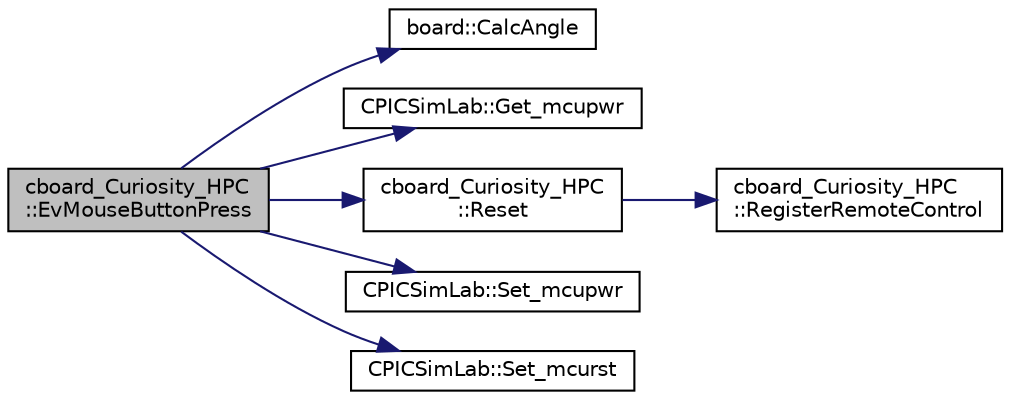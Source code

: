 digraph "cboard_Curiosity_HPC::EvMouseButtonPress"
{
 // LATEX_PDF_SIZE
  edge [fontname="Helvetica",fontsize="10",labelfontname="Helvetica",labelfontsize="10"];
  node [fontname="Helvetica",fontsize="10",shape=record];
  rankdir="LR";
  Node1 [label="cboard_Curiosity_HPC\l::EvMouseButtonPress",height=0.2,width=0.4,color="black", fillcolor="grey75", style="filled", fontcolor="black",tooltip="Event on the board."];
  Node1 -> Node2 [color="midnightblue",fontsize="10",style="solid",fontname="Helvetica"];
  Node2 [label="board::CalcAngle",height=0.2,width=0.4,color="black", fillcolor="white", style="filled",URL="$classboard.html#ad33f3c379cd910e781572ea1c110f844",tooltip="Calc rotary potentiometer angle."];
  Node1 -> Node3 [color="midnightblue",fontsize="10",style="solid",fontname="Helvetica"];
  Node3 [label="CPICSimLab::Get_mcupwr",height=0.2,width=0.4,color="black", fillcolor="white", style="filled",URL="$class_c_p_i_c_sim_lab.html#aac9970694b88fb7fae9f99fb3d3a5403",tooltip="Return actual power status of microcontroller ON/OFF."];
  Node1 -> Node4 [color="midnightblue",fontsize="10",style="solid",fontname="Helvetica"];
  Node4 [label="cboard_Curiosity_HPC\l::Reset",height=0.2,width=0.4,color="black", fillcolor="white", style="filled",URL="$classcboard___curiosity___h_p_c.html#ad585a67d4b6246f148ca5cc3914470e2",tooltip="Reset board status."];
  Node4 -> Node5 [color="midnightblue",fontsize="10",style="solid",fontname="Helvetica"];
  Node5 [label="cboard_Curiosity_HPC\l::RegisterRemoteControl",height=0.2,width=0.4,color="black", fillcolor="white", style="filled",URL="$classcboard___curiosity___h_p_c.html#a7585b32efabfb8f8690a0cd852a169a8",tooltip="Register remote control variables."];
  Node1 -> Node6 [color="midnightblue",fontsize="10",style="solid",fontname="Helvetica"];
  Node6 [label="CPICSimLab::Set_mcupwr",height=0.2,width=0.4,color="black", fillcolor="white", style="filled",URL="$class_c_p_i_c_sim_lab.html#a3d48a79d4835b85f63ff31b2d30a2c7e",tooltip="Set the power status of microcontroller ON/OFF."];
  Node1 -> Node7 [color="midnightblue",fontsize="10",style="solid",fontname="Helvetica"];
  Node7 [label="CPICSimLab::Set_mcurst",height=0.2,width=0.4,color="black", fillcolor="white", style="filled",URL="$class_c_p_i_c_sim_lab.html#a260bf50fe760fe92583b3546e7053c4d",tooltip="Set mcu rst flag (inform simulator about mcu reset state)"];
}
